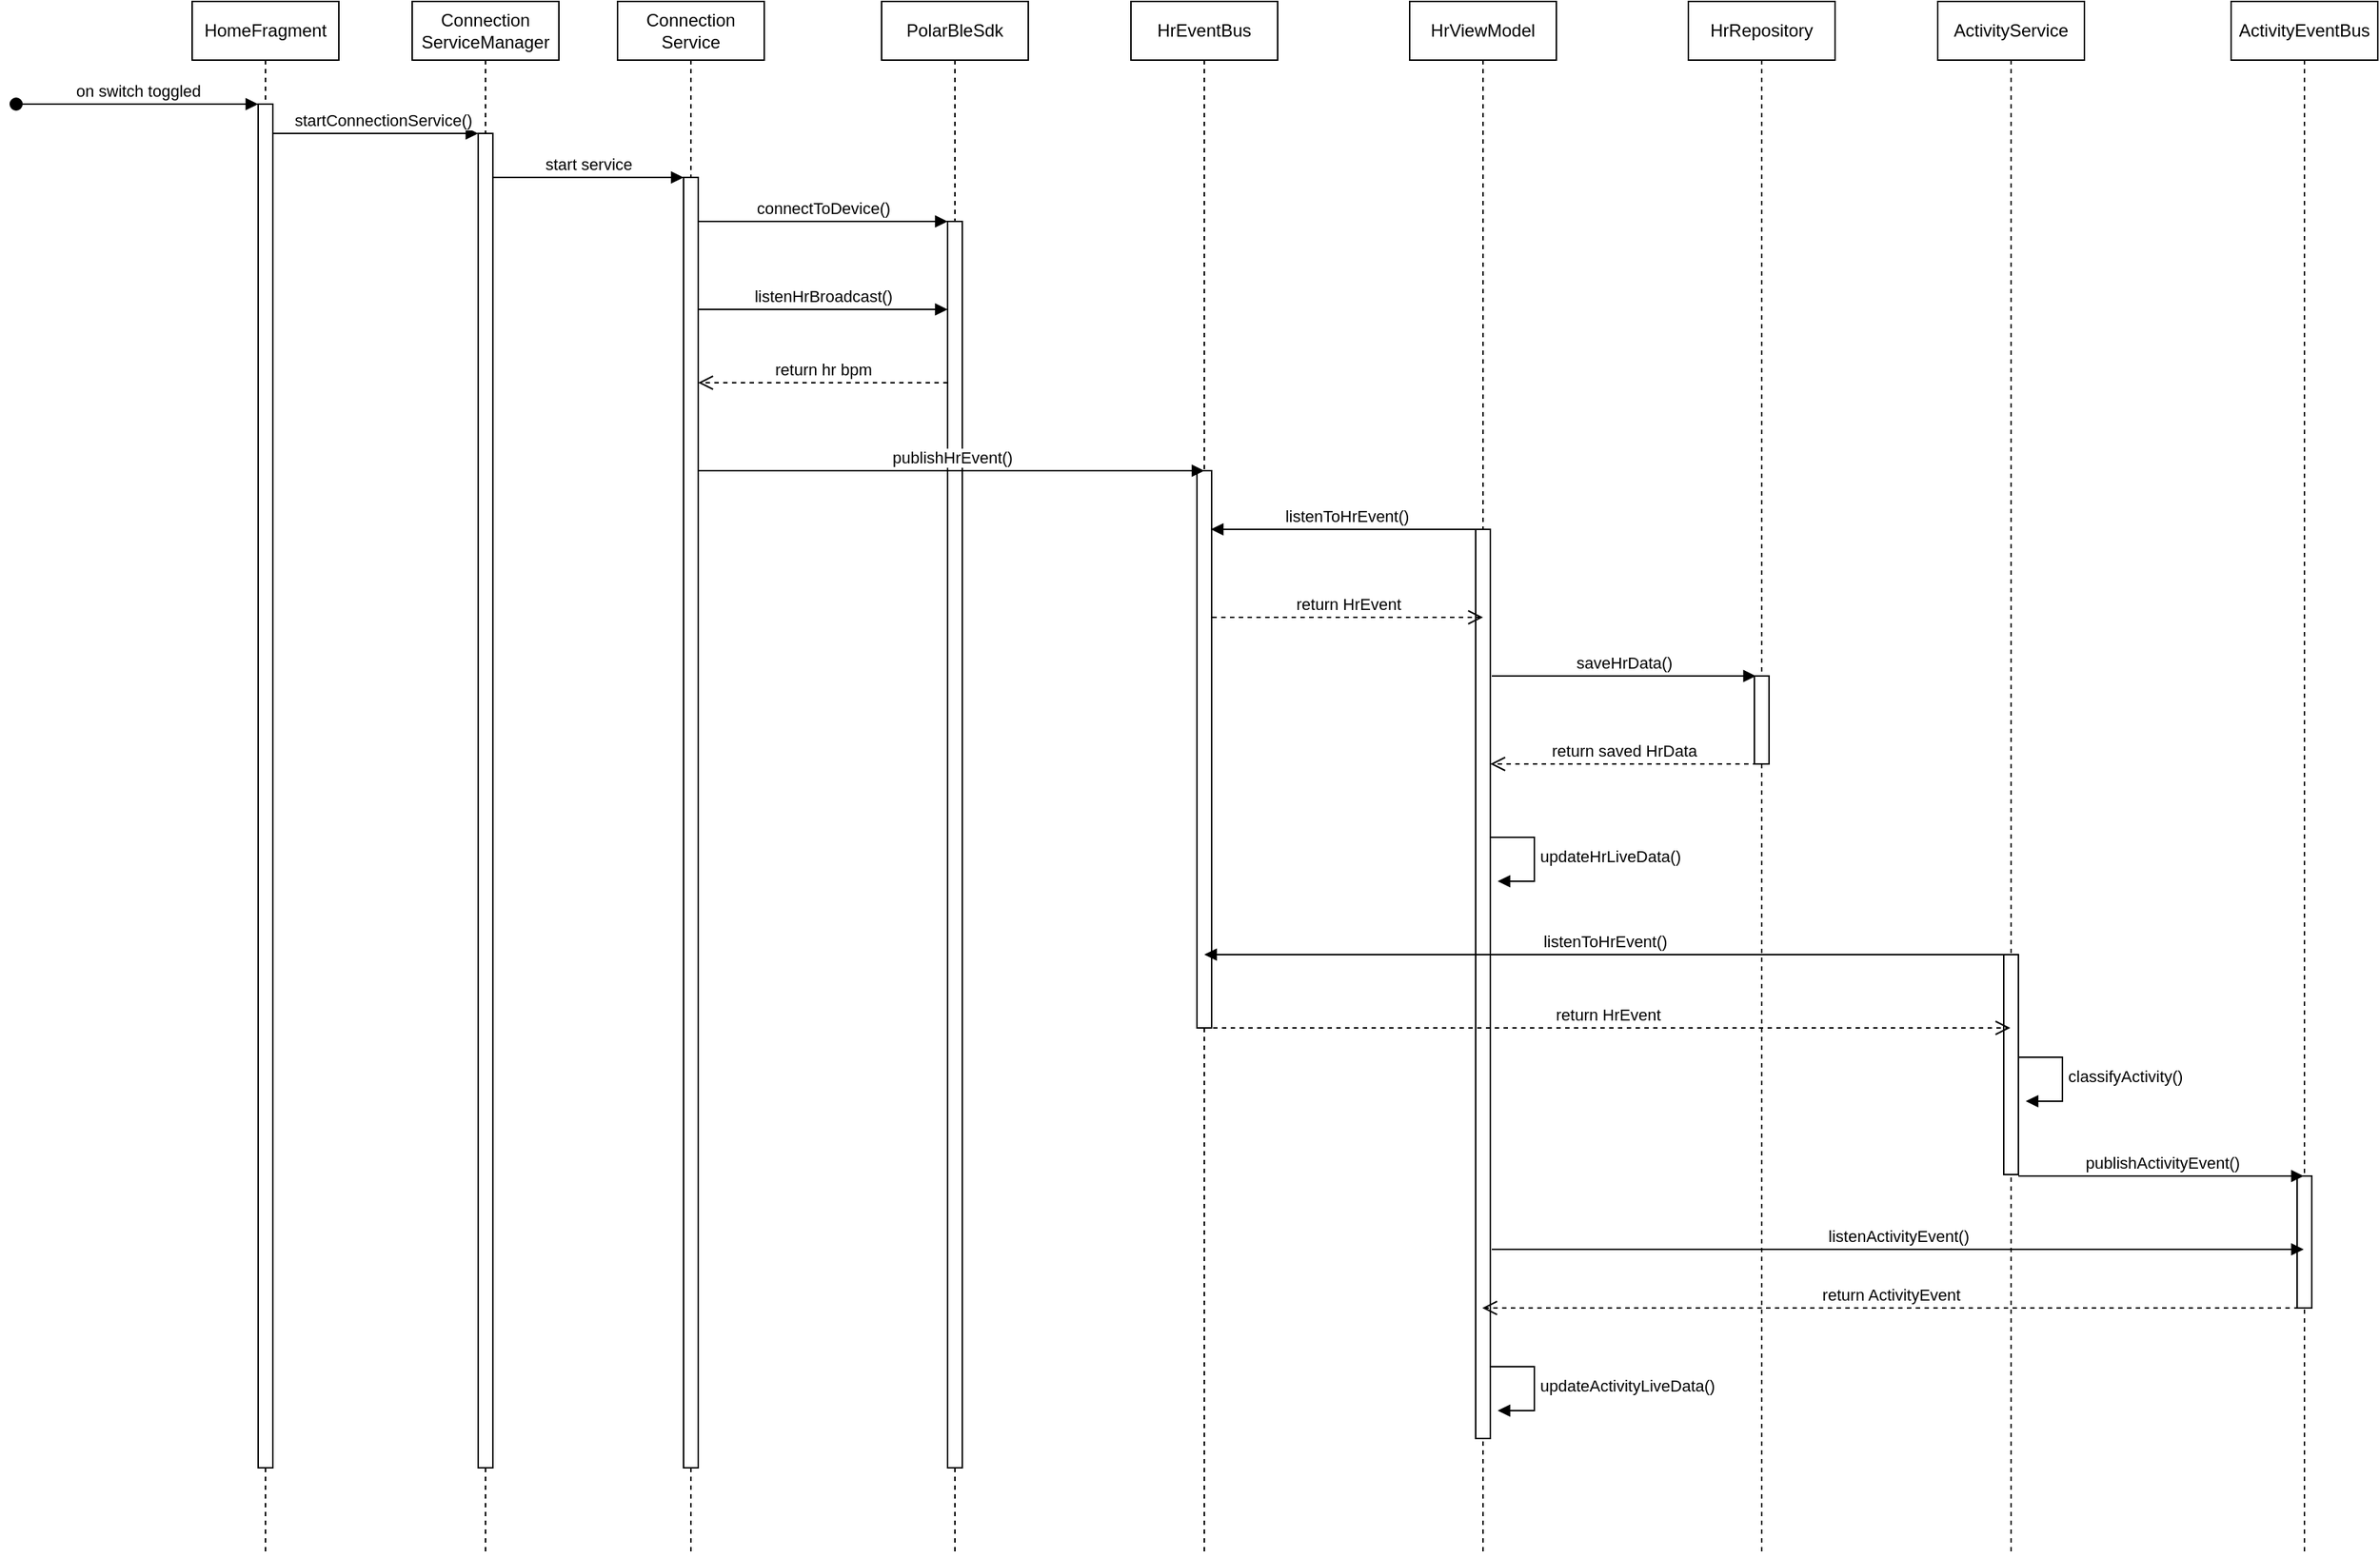 <mxfile version="21.6.1" type="github">
  <diagram name="Page-1" id="2YBvvXClWsGukQMizWep">
    <mxGraphModel dx="2924" dy="1078" grid="1" gridSize="10" guides="1" tooltips="1" connect="1" arrows="1" fold="1" page="1" pageScale="1" pageWidth="850" pageHeight="1100" math="0" shadow="0">
      <root>
        <mxCell id="0" />
        <mxCell id="1" parent="0" />
        <mxCell id="aM9ryv3xv72pqoxQDRHE-1" value="HomeFragment" style="shape=umlLifeline;perimeter=lifelinePerimeter;whiteSpace=wrap;html=1;container=0;dropTarget=0;collapsible=0;recursiveResize=0;outlineConnect=0;portConstraint=eastwest;newEdgeStyle={&quot;edgeStyle&quot;:&quot;elbowEdgeStyle&quot;,&quot;elbow&quot;:&quot;vertical&quot;,&quot;curved&quot;:0,&quot;rounded&quot;:0};" parent="1" vertex="1">
          <mxGeometry x="-70" y="40" width="100" height="1060" as="geometry" />
        </mxCell>
        <mxCell id="aM9ryv3xv72pqoxQDRHE-2" value="" style="html=1;points=[];perimeter=orthogonalPerimeter;outlineConnect=0;targetShapes=umlLifeline;portConstraint=eastwest;newEdgeStyle={&quot;edgeStyle&quot;:&quot;elbowEdgeStyle&quot;,&quot;elbow&quot;:&quot;vertical&quot;,&quot;curved&quot;:0,&quot;rounded&quot;:0};" parent="aM9ryv3xv72pqoxQDRHE-1" vertex="1">
          <mxGeometry x="45" y="70" width="10" height="930" as="geometry" />
        </mxCell>
        <mxCell id="aM9ryv3xv72pqoxQDRHE-3" value="on switch toggled" style="html=1;verticalAlign=bottom;startArrow=oval;endArrow=block;startSize=8;edgeStyle=elbowEdgeStyle;elbow=vertical;curved=0;rounded=0;" parent="aM9ryv3xv72pqoxQDRHE-1" target="aM9ryv3xv72pqoxQDRHE-2" edge="1">
          <mxGeometry relative="1" as="geometry">
            <mxPoint x="-120" y="70" as="sourcePoint" />
          </mxGeometry>
        </mxCell>
        <mxCell id="aM9ryv3xv72pqoxQDRHE-5" value="Connection&lt;br&gt;Service" style="shape=umlLifeline;perimeter=lifelinePerimeter;whiteSpace=wrap;html=1;container=0;dropTarget=0;collapsible=0;recursiveResize=0;outlineConnect=0;portConstraint=eastwest;newEdgeStyle={&quot;edgeStyle&quot;:&quot;elbowEdgeStyle&quot;,&quot;elbow&quot;:&quot;vertical&quot;,&quot;curved&quot;:0,&quot;rounded&quot;:0};" parent="1" vertex="1">
          <mxGeometry x="220" y="40" width="100" height="1060" as="geometry" />
        </mxCell>
        <mxCell id="aM9ryv3xv72pqoxQDRHE-6" value="" style="html=1;points=[];perimeter=orthogonalPerimeter;outlineConnect=0;targetShapes=umlLifeline;portConstraint=eastwest;newEdgeStyle={&quot;edgeStyle&quot;:&quot;elbowEdgeStyle&quot;,&quot;elbow&quot;:&quot;vertical&quot;,&quot;curved&quot;:0,&quot;rounded&quot;:0};" parent="aM9ryv3xv72pqoxQDRHE-5" vertex="1">
          <mxGeometry x="45" y="120" width="10" height="880" as="geometry" />
        </mxCell>
        <mxCell id="aM9ryv3xv72pqoxQDRHE-7" value="startConnectionService()" style="html=1;verticalAlign=bottom;endArrow=block;edgeStyle=elbowEdgeStyle;elbow=vertical;curved=0;rounded=0;" parent="1" source="aM9ryv3xv72pqoxQDRHE-2" target="09yj2eoZwaC-BUJepnjD-2" edge="1">
          <mxGeometry x="0.071" relative="1" as="geometry">
            <mxPoint x="-15" y="110" as="sourcePoint" />
            <Array as="points">
              <mxPoint x="60" y="130" />
            </Array>
            <mxPoint as="offset" />
            <mxPoint x="125" y="110" as="targetPoint" />
          </mxGeometry>
        </mxCell>
        <mxCell id="GK0PaP-zIysC9pt5zdtN-2" value="PolarBleSdk" style="shape=umlLifeline;perimeter=lifelinePerimeter;whiteSpace=wrap;html=1;container=0;dropTarget=0;collapsible=0;recursiveResize=0;outlineConnect=0;portConstraint=eastwest;newEdgeStyle={&quot;edgeStyle&quot;:&quot;elbowEdgeStyle&quot;,&quot;elbow&quot;:&quot;vertical&quot;,&quot;curved&quot;:0,&quot;rounded&quot;:0};" parent="1" vertex="1">
          <mxGeometry x="400" y="40" width="100" height="1060" as="geometry" />
        </mxCell>
        <mxCell id="GK0PaP-zIysC9pt5zdtN-3" value="" style="html=1;points=[];perimeter=orthogonalPerimeter;outlineConnect=0;targetShapes=umlLifeline;portConstraint=eastwest;newEdgeStyle={&quot;edgeStyle&quot;:&quot;elbowEdgeStyle&quot;,&quot;elbow&quot;:&quot;vertical&quot;,&quot;curved&quot;:0,&quot;rounded&quot;:0};" parent="GK0PaP-zIysC9pt5zdtN-2" vertex="1">
          <mxGeometry x="45" y="150" width="10" height="850" as="geometry" />
        </mxCell>
        <mxCell id="GK0PaP-zIysC9pt5zdtN-4" value="connectToDevice()" style="html=1;verticalAlign=bottom;endArrow=block;edgeStyle=elbowEdgeStyle;elbow=vertical;curved=0;rounded=0;" parent="1" edge="1">
          <mxGeometry relative="1" as="geometry">
            <mxPoint x="275" y="190" as="sourcePoint" />
            <Array as="points">
              <mxPoint x="360" y="190" />
            </Array>
            <mxPoint x="445" y="190" as="targetPoint" />
            <mxPoint as="offset" />
          </mxGeometry>
        </mxCell>
        <mxCell id="GK0PaP-zIysC9pt5zdtN-5" value="listenHrBroadcast()" style="html=1;verticalAlign=bottom;endArrow=block;edgeStyle=elbowEdgeStyle;elbow=vertical;curved=0;rounded=0;" parent="1" edge="1">
          <mxGeometry relative="1" as="geometry">
            <mxPoint x="275" y="250" as="sourcePoint" />
            <Array as="points">
              <mxPoint x="360" y="250" />
            </Array>
            <mxPoint x="445" y="250" as="targetPoint" />
            <mxPoint as="offset" />
          </mxGeometry>
        </mxCell>
        <mxCell id="GK0PaP-zIysC9pt5zdtN-6" value="return hr bpm" style="html=1;verticalAlign=bottom;endArrow=open;dashed=1;endSize=8;edgeStyle=elbowEdgeStyle;elbow=vertical;curved=0;rounded=0;" parent="1" edge="1">
          <mxGeometry relative="1" as="geometry">
            <mxPoint x="445" y="300" as="sourcePoint" />
            <mxPoint x="275" y="300" as="targetPoint" />
          </mxGeometry>
        </mxCell>
        <mxCell id="GK0PaP-zIysC9pt5zdtN-7" value="HrEventBus" style="shape=umlLifeline;perimeter=lifelinePerimeter;whiteSpace=wrap;html=1;container=0;dropTarget=0;collapsible=0;recursiveResize=0;outlineConnect=0;portConstraint=eastwest;newEdgeStyle={&quot;edgeStyle&quot;:&quot;elbowEdgeStyle&quot;,&quot;elbow&quot;:&quot;vertical&quot;,&quot;curved&quot;:0,&quot;rounded&quot;:0};" parent="1" vertex="1">
          <mxGeometry x="570" y="40" width="100" height="1060" as="geometry" />
        </mxCell>
        <mxCell id="GK0PaP-zIysC9pt5zdtN-8" value="" style="html=1;points=[];perimeter=orthogonalPerimeter;outlineConnect=0;targetShapes=umlLifeline;portConstraint=eastwest;newEdgeStyle={&quot;edgeStyle&quot;:&quot;elbowEdgeStyle&quot;,&quot;elbow&quot;:&quot;vertical&quot;,&quot;curved&quot;:0,&quot;rounded&quot;:0};" parent="GK0PaP-zIysC9pt5zdtN-7" vertex="1">
          <mxGeometry x="45" y="320" width="10" height="380" as="geometry" />
        </mxCell>
        <mxCell id="GK0PaP-zIysC9pt5zdtN-9" value="publishHrEvent()" style="html=1;verticalAlign=bottom;endArrow=block;edgeStyle=elbowEdgeStyle;elbow=vertical;curved=0;rounded=0;" parent="1" edge="1">
          <mxGeometry relative="1" as="geometry">
            <mxPoint x="275" y="360" as="sourcePoint" />
            <Array as="points">
              <mxPoint x="360" y="360" />
            </Array>
            <mxPoint x="620" y="360" as="targetPoint" />
            <mxPoint as="offset" />
          </mxGeometry>
        </mxCell>
        <mxCell id="GK0PaP-zIysC9pt5zdtN-10" value="HrViewModel" style="shape=umlLifeline;perimeter=lifelinePerimeter;whiteSpace=wrap;html=1;container=0;dropTarget=0;collapsible=0;recursiveResize=0;outlineConnect=0;portConstraint=eastwest;newEdgeStyle={&quot;edgeStyle&quot;:&quot;elbowEdgeStyle&quot;,&quot;elbow&quot;:&quot;vertical&quot;,&quot;curved&quot;:0,&quot;rounded&quot;:0};" parent="1" vertex="1">
          <mxGeometry x="760" y="40" width="100" height="1060" as="geometry" />
        </mxCell>
        <mxCell id="GK0PaP-zIysC9pt5zdtN-11" value="" style="html=1;points=[];perimeter=orthogonalPerimeter;outlineConnect=0;targetShapes=umlLifeline;portConstraint=eastwest;newEdgeStyle={&quot;edgeStyle&quot;:&quot;elbowEdgeStyle&quot;,&quot;elbow&quot;:&quot;vertical&quot;,&quot;curved&quot;:0,&quot;rounded&quot;:0};" parent="GK0PaP-zIysC9pt5zdtN-10" vertex="1">
          <mxGeometry x="45" y="360" width="10" height="620" as="geometry" />
        </mxCell>
        <mxCell id="GK0PaP-zIysC9pt5zdtN-14" value="HrRepository" style="shape=umlLifeline;perimeter=lifelinePerimeter;whiteSpace=wrap;html=1;container=0;dropTarget=0;collapsible=0;recursiveResize=0;outlineConnect=0;portConstraint=eastwest;newEdgeStyle={&quot;edgeStyle&quot;:&quot;elbowEdgeStyle&quot;,&quot;elbow&quot;:&quot;vertical&quot;,&quot;curved&quot;:0,&quot;rounded&quot;:0};" parent="1" vertex="1">
          <mxGeometry x="950" y="40" width="100" height="1060" as="geometry" />
        </mxCell>
        <mxCell id="GK0PaP-zIysC9pt5zdtN-15" value="" style="html=1;points=[];perimeter=orthogonalPerimeter;outlineConnect=0;targetShapes=umlLifeline;portConstraint=eastwest;newEdgeStyle={&quot;edgeStyle&quot;:&quot;elbowEdgeStyle&quot;,&quot;elbow&quot;:&quot;vertical&quot;,&quot;curved&quot;:0,&quot;rounded&quot;:0};" parent="GK0PaP-zIysC9pt5zdtN-14" vertex="1">
          <mxGeometry x="45" y="460" width="10" height="60" as="geometry" />
        </mxCell>
        <mxCell id="GK0PaP-zIysC9pt5zdtN-16" value="saveHrData()" style="html=1;verticalAlign=bottom;endArrow=block;edgeStyle=elbowEdgeStyle;elbow=vertical;curved=0;rounded=0;" parent="1" edge="1">
          <mxGeometry relative="1" as="geometry">
            <mxPoint x="816" y="500" as="sourcePoint" />
            <Array as="points">
              <mxPoint x="901" y="500" />
            </Array>
            <mxPoint x="996" y="500" as="targetPoint" />
            <mxPoint as="offset" />
          </mxGeometry>
        </mxCell>
        <mxCell id="GK0PaP-zIysC9pt5zdtN-17" value="return saved HrData" style="html=1;verticalAlign=bottom;endArrow=open;dashed=1;endSize=8;edgeStyle=elbowEdgeStyle;elbow=vertical;curved=0;rounded=0;" parent="1" edge="1">
          <mxGeometry relative="1" as="geometry">
            <mxPoint x="997" y="560" as="sourcePoint" />
            <mxPoint x="815" y="560" as="targetPoint" />
          </mxGeometry>
        </mxCell>
        <mxCell id="GK0PaP-zIysC9pt5zdtN-19" value="updateHrLiveData()" style="html=1;align=left;spacingLeft=2;endArrow=block;rounded=0;edgeStyle=orthogonalEdgeStyle;curved=0;rounded=0;" parent="1" edge="1">
          <mxGeometry x="0.012" relative="1" as="geometry">
            <mxPoint x="815" y="610" as="sourcePoint" />
            <Array as="points">
              <mxPoint x="845" y="640" />
            </Array>
            <mxPoint x="820" y="640" as="targetPoint" />
            <mxPoint as="offset" />
          </mxGeometry>
        </mxCell>
        <mxCell id="GK0PaP-zIysC9pt5zdtN-20" value="ActivityService" style="shape=umlLifeline;perimeter=lifelinePerimeter;whiteSpace=wrap;html=1;container=0;dropTarget=0;collapsible=0;recursiveResize=0;outlineConnect=0;portConstraint=eastwest;newEdgeStyle={&quot;edgeStyle&quot;:&quot;elbowEdgeStyle&quot;,&quot;elbow&quot;:&quot;vertical&quot;,&quot;curved&quot;:0,&quot;rounded&quot;:0};" parent="1" vertex="1">
          <mxGeometry x="1120" y="40" width="100" height="1060" as="geometry" />
        </mxCell>
        <mxCell id="GK0PaP-zIysC9pt5zdtN-21" value="" style="html=1;points=[];perimeter=orthogonalPerimeter;outlineConnect=0;targetShapes=umlLifeline;portConstraint=eastwest;newEdgeStyle={&quot;edgeStyle&quot;:&quot;elbowEdgeStyle&quot;,&quot;elbow&quot;:&quot;vertical&quot;,&quot;curved&quot;:0,&quot;rounded&quot;:0};" parent="GK0PaP-zIysC9pt5zdtN-20" vertex="1">
          <mxGeometry x="45" y="650" width="10" height="150" as="geometry" />
        </mxCell>
        <mxCell id="GK0PaP-zIysC9pt5zdtN-23" value="classifyActivity()" style="html=1;align=left;spacingLeft=2;endArrow=block;rounded=0;edgeStyle=orthogonalEdgeStyle;curved=0;rounded=0;" parent="1" edge="1">
          <mxGeometry x="0.012" relative="1" as="geometry">
            <mxPoint x="1175" y="760" as="sourcePoint" />
            <Array as="points">
              <mxPoint x="1205" y="790" />
            </Array>
            <mxPoint x="1180" y="790" as="targetPoint" />
            <mxPoint as="offset" />
          </mxGeometry>
        </mxCell>
        <mxCell id="GK0PaP-zIysC9pt5zdtN-24" value="ActivityEventBus" style="shape=umlLifeline;perimeter=lifelinePerimeter;whiteSpace=wrap;html=1;container=0;dropTarget=0;collapsible=0;recursiveResize=0;outlineConnect=0;portConstraint=eastwest;newEdgeStyle={&quot;edgeStyle&quot;:&quot;elbowEdgeStyle&quot;,&quot;elbow&quot;:&quot;vertical&quot;,&quot;curved&quot;:0,&quot;rounded&quot;:0};" parent="1" vertex="1">
          <mxGeometry x="1320" y="40" width="100" height="1060" as="geometry" />
        </mxCell>
        <mxCell id="GK0PaP-zIysC9pt5zdtN-25" value="" style="html=1;points=[];perimeter=orthogonalPerimeter;outlineConnect=0;targetShapes=umlLifeline;portConstraint=eastwest;newEdgeStyle={&quot;edgeStyle&quot;:&quot;elbowEdgeStyle&quot;,&quot;elbow&quot;:&quot;vertical&quot;,&quot;curved&quot;:0,&quot;rounded&quot;:0};" parent="GK0PaP-zIysC9pt5zdtN-24" vertex="1">
          <mxGeometry x="45" y="801" width="10" height="90" as="geometry" />
        </mxCell>
        <mxCell id="GK0PaP-zIysC9pt5zdtN-26" value="publishActivityEvent()" style="html=1;verticalAlign=bottom;endArrow=block;edgeStyle=elbowEdgeStyle;elbow=vertical;curved=0;rounded=0;" parent="1" edge="1">
          <mxGeometry relative="1" as="geometry">
            <mxPoint x="1175" y="841" as="sourcePoint" />
            <Array as="points">
              <mxPoint x="1260" y="841" />
            </Array>
            <mxPoint x="1369.5" y="841" as="targetPoint" />
            <mxPoint as="offset" />
          </mxGeometry>
        </mxCell>
        <mxCell id="GK0PaP-zIysC9pt5zdtN-27" value="listenToHrEvent()" style="html=1;verticalAlign=bottom;endArrow=block;edgeStyle=elbowEdgeStyle;elbow=vertical;curved=0;rounded=0;" parent="1" source="GK0PaP-zIysC9pt5zdtN-10" edge="1">
          <mxGeometry width="80" relative="1" as="geometry">
            <mxPoint x="735" y="400" as="sourcePoint" />
            <mxPoint x="624.5" y="400" as="targetPoint" />
            <Array as="points">
              <mxPoint x="715" y="400" />
            </Array>
          </mxGeometry>
        </mxCell>
        <mxCell id="GK0PaP-zIysC9pt5zdtN-28" value="return HrEvent" style="html=1;verticalAlign=bottom;endArrow=open;dashed=1;endSize=8;edgeStyle=elbowEdgeStyle;elbow=vertical;curved=0;rounded=0;" parent="1" edge="1">
          <mxGeometry relative="1" as="geometry">
            <mxPoint x="625.5" y="460" as="sourcePoint" />
            <mxPoint x="810" y="460" as="targetPoint" />
          </mxGeometry>
        </mxCell>
        <mxCell id="GK0PaP-zIysC9pt5zdtN-29" value="listenToHrEvent()" style="html=1;verticalAlign=bottom;endArrow=block;edgeStyle=elbowEdgeStyle;elbow=vertical;curved=0;rounded=0;" parent="1" edge="1">
          <mxGeometry width="80" relative="1" as="geometry">
            <mxPoint x="1165.5" y="690" as="sourcePoint" />
            <mxPoint x="620" y="690" as="targetPoint" />
            <Array as="points">
              <mxPoint x="1070.5" y="690" />
            </Array>
          </mxGeometry>
        </mxCell>
        <mxCell id="GK0PaP-zIysC9pt5zdtN-30" value="listenActivityEvent()" style="html=1;verticalAlign=bottom;endArrow=block;edgeStyle=elbowEdgeStyle;elbow=vertical;curved=0;rounded=0;" parent="1" edge="1">
          <mxGeometry relative="1" as="geometry">
            <mxPoint x="816" y="891" as="sourcePoint" />
            <Array as="points">
              <mxPoint x="901" y="891" />
            </Array>
            <mxPoint x="1369.5" y="891" as="targetPoint" />
            <mxPoint as="offset" />
          </mxGeometry>
        </mxCell>
        <mxCell id="GK0PaP-zIysC9pt5zdtN-31" value="return ActivityEvent" style="html=1;verticalAlign=bottom;endArrow=open;dashed=1;endSize=8;edgeStyle=elbowEdgeStyle;elbow=vertical;curved=0;rounded=0;" parent="1" edge="1">
          <mxGeometry relative="1" as="geometry">
            <mxPoint x="1366" y="931" as="sourcePoint" />
            <mxPoint x="809.5" y="931" as="targetPoint" />
          </mxGeometry>
        </mxCell>
        <mxCell id="GK0PaP-zIysC9pt5zdtN-32" value="updateActivityLiveData()" style="html=1;align=left;spacingLeft=2;endArrow=block;rounded=0;edgeStyle=orthogonalEdgeStyle;curved=0;rounded=0;" parent="1" edge="1">
          <mxGeometry x="0.012" relative="1" as="geometry">
            <mxPoint x="815" y="971" as="sourcePoint" />
            <Array as="points">
              <mxPoint x="845" y="1001" />
            </Array>
            <mxPoint x="820" y="1001" as="targetPoint" />
            <mxPoint as="offset" />
          </mxGeometry>
        </mxCell>
        <mxCell id="GK0PaP-zIysC9pt5zdtN-33" value="return HrEvent" style="html=1;verticalAlign=bottom;endArrow=open;dashed=1;endSize=8;edgeStyle=elbowEdgeStyle;elbow=vertical;curved=0;rounded=0;" parent="1" target="GK0PaP-zIysC9pt5zdtN-20" edge="1">
          <mxGeometry relative="1" as="geometry">
            <mxPoint x="620" y="740" as="sourcePoint" />
            <mxPoint x="804.5" y="740" as="targetPoint" />
          </mxGeometry>
        </mxCell>
        <mxCell id="09yj2eoZwaC-BUJepnjD-1" value="Connection&lt;br&gt;ServiceManager" style="shape=umlLifeline;perimeter=lifelinePerimeter;whiteSpace=wrap;html=1;container=0;dropTarget=0;collapsible=0;recursiveResize=0;outlineConnect=0;portConstraint=eastwest;newEdgeStyle={&quot;edgeStyle&quot;:&quot;elbowEdgeStyle&quot;,&quot;elbow&quot;:&quot;vertical&quot;,&quot;curved&quot;:0,&quot;rounded&quot;:0};" vertex="1" parent="1">
          <mxGeometry x="80" y="40" width="100" height="1060" as="geometry" />
        </mxCell>
        <mxCell id="09yj2eoZwaC-BUJepnjD-2" value="" style="html=1;points=[];perimeter=orthogonalPerimeter;outlineConnect=0;targetShapes=umlLifeline;portConstraint=eastwest;newEdgeStyle={&quot;edgeStyle&quot;:&quot;elbowEdgeStyle&quot;,&quot;elbow&quot;:&quot;vertical&quot;,&quot;curved&quot;:0,&quot;rounded&quot;:0};" vertex="1" parent="09yj2eoZwaC-BUJepnjD-1">
          <mxGeometry x="45" y="90" width="10" height="910" as="geometry" />
        </mxCell>
        <mxCell id="09yj2eoZwaC-BUJepnjD-4" value="start service" style="html=1;verticalAlign=bottom;endArrow=block;edgeStyle=elbowEdgeStyle;elbow=vertical;curved=0;rounded=0;" edge="1" parent="1">
          <mxGeometry relative="1" as="geometry">
            <mxPoint x="135" y="160" as="sourcePoint" />
            <Array as="points">
              <mxPoint x="220" y="160" />
            </Array>
            <mxPoint x="265" y="160" as="targetPoint" />
            <mxPoint as="offset" />
          </mxGeometry>
        </mxCell>
      </root>
    </mxGraphModel>
  </diagram>
</mxfile>
